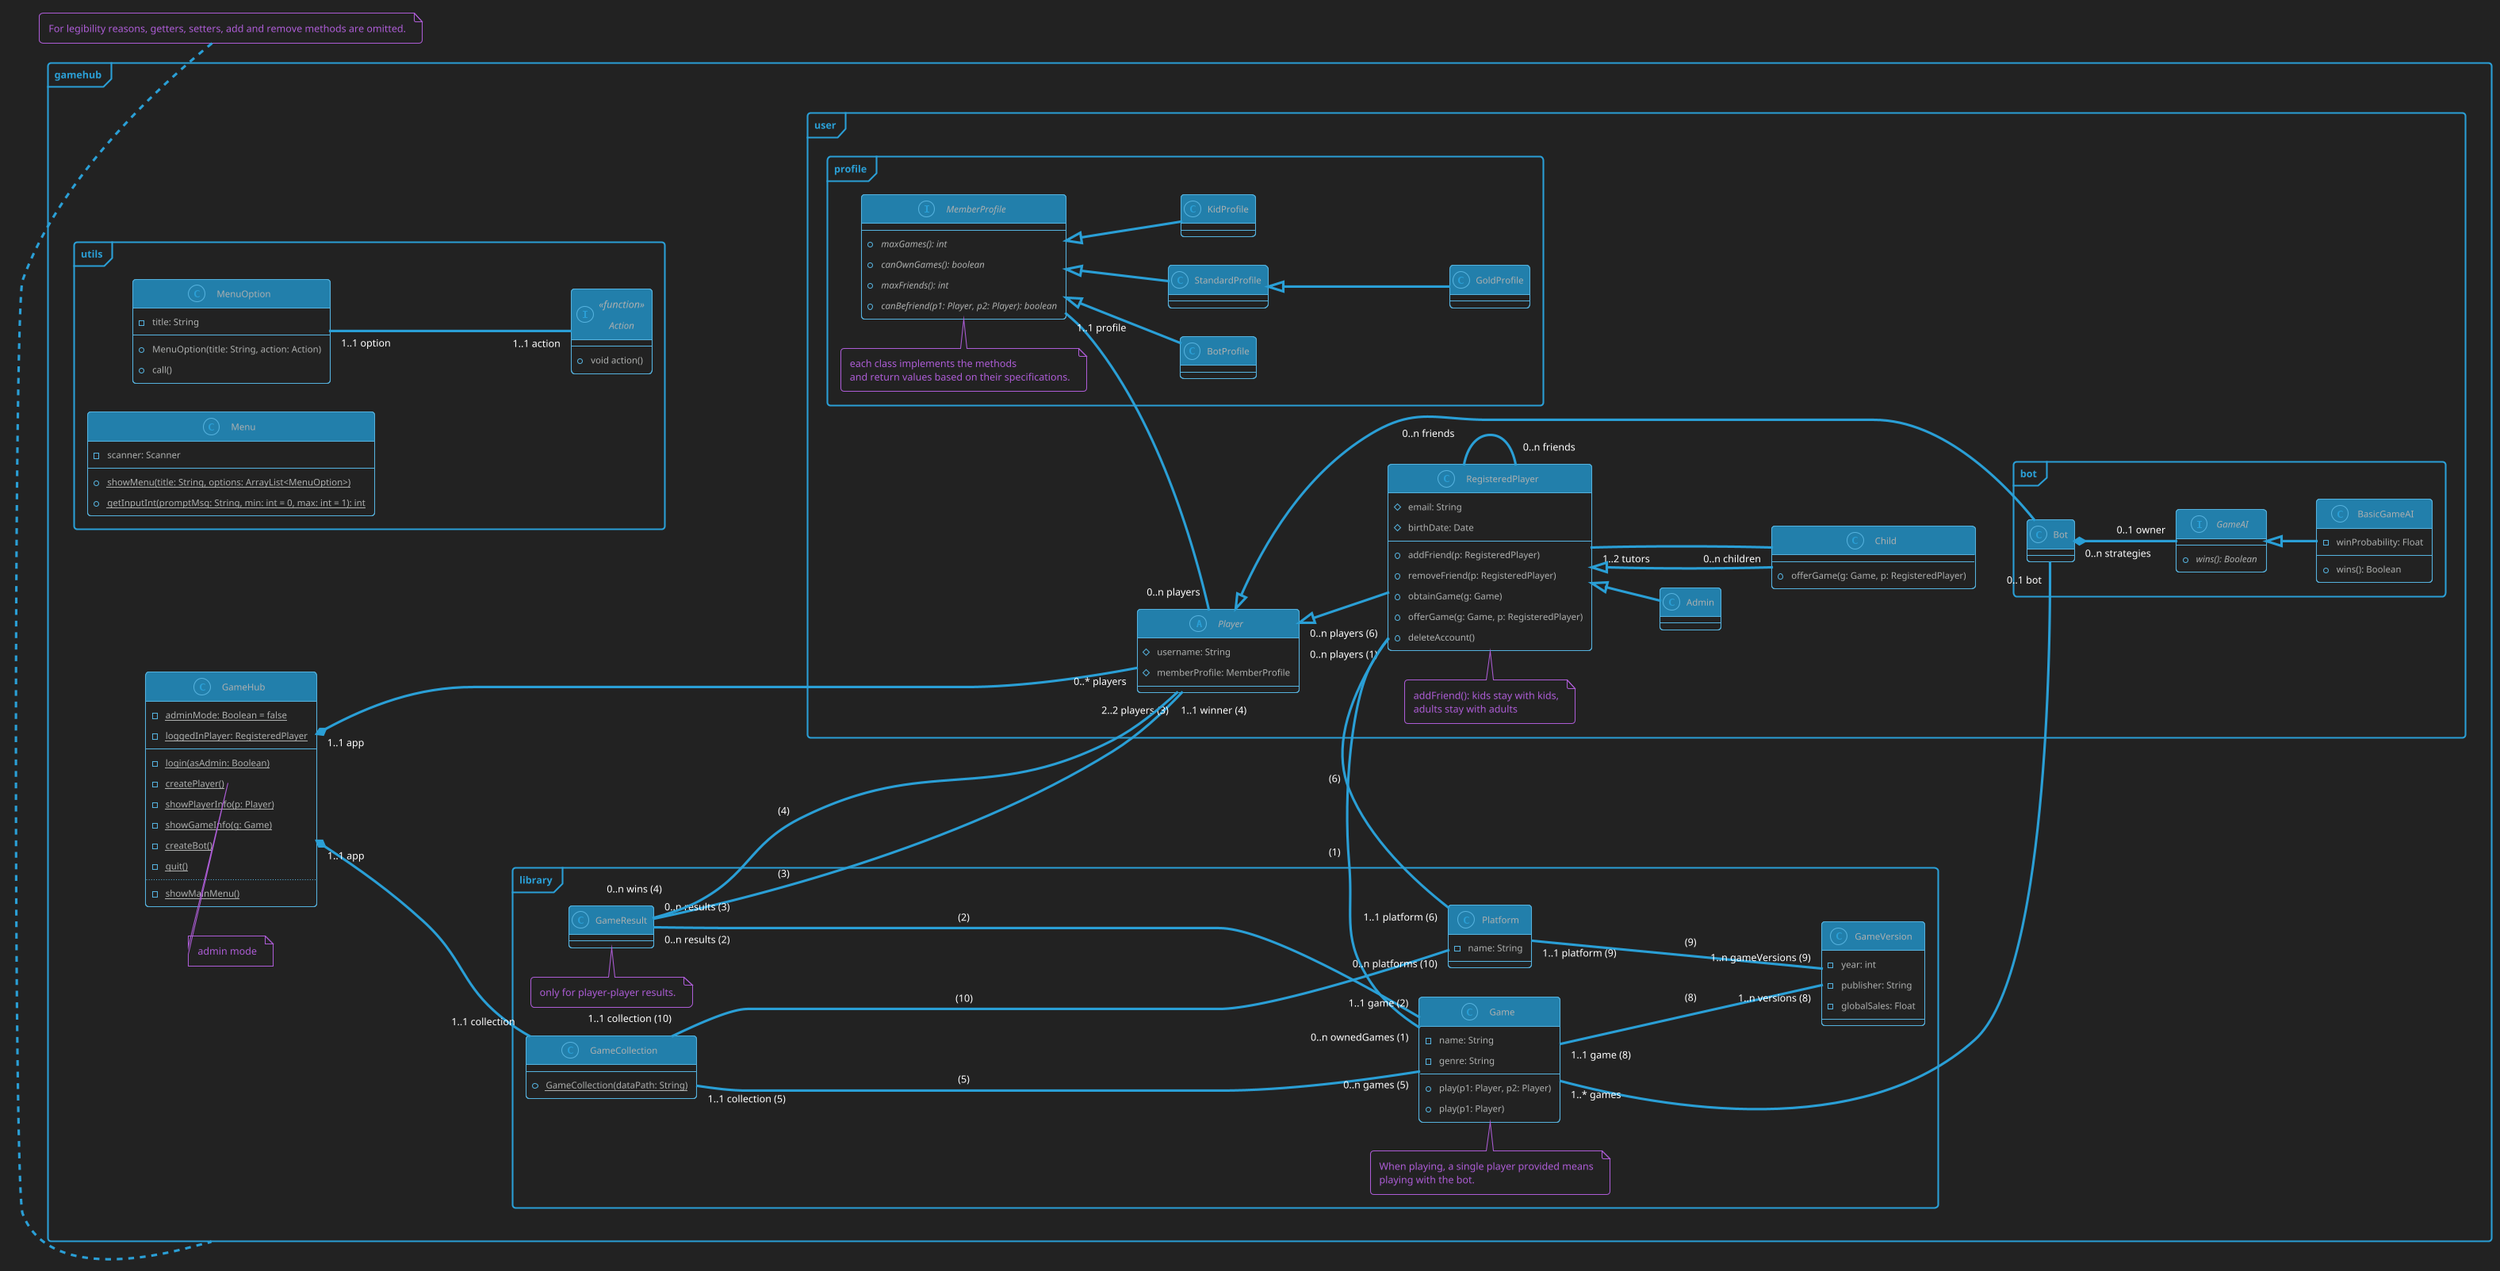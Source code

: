 @startuml architecture_draft

!theme cyborg-outline
skinparam BackgroundColor #222222
'skinparam groupInheritance 2
skinparam PackageStyle frame
'skinparam linetype ortho
left to right direction





package gamehub {

    class GameHub {
        - {static} adminMode: Boolean = false
        - {static} loggedInPlayer: RegisteredPlayer
        --
        - {static} login(asAdmin: Boolean)
        - {static} createPlayer()
        - {static} showPlayerInfo(p: Player)
        - {static} showGameInfo(g: Game)
        - {static} createBot()
        - {static} quit()
        ..
        - {static} showMainMenu()
    }
    note left of GameHub::createPlayer
        admin mode
    end note





    package utils {
        interface Action <<function>> {
            + void action()
        }

        class MenuOption {
            - title: String
            --
            + MenuOption(title: String, action: Action)
            + call()
        }
        MenuOption "1..1 option" --- "1..1 action" Action

        class Menu {
            - scanner: Scanner
            --
            + {static} showMenu(title: String, options: ArrayList<MenuOption>)
            + {static} getInputInt(promptMsg: String, min: int = 0, max: int = 1): int
        }
    }





    package user {

        package profile {
            interface MemberProfile {
                + {abstract} maxGames(): int
                + {abstract} canOwnGames(): boolean
                + {abstract} maxFriends(): int
                + {abstract} canBefriend(p1: Player, p2: Player): boolean
            }

            note top of MemberProfile
                each class implements the methods
                and return values based on their specifications.
            end note

            class StandardProfile {}
            MemberProfile <|-down- StandardProfile 
            class GoldProfile {}
            StandardProfile <|-down- GoldProfile 
            class KidProfile {}
            MemberProfile <|-down- KidProfile 
            class BotProfile {}
            MemberProfile <|-down- BotProfile 
        }





        abstract class Player {
            # username: String
            # memberProfile: MemberProfile
        }
        GameHub "1..1 app" *-- "0..* players" Player
        MemberProfile "1..1 profile" -- "0..n players" Player





        class RegisteredPlayer {
            # email: String
            # birthDate: Date
            --
            + addFriend(p: RegisteredPlayer)
            + removeFriend(p: RegisteredPlayer)
            + obtainGame(g: Game)
            + offerGame(g: Game, p: RegisteredPlayer)
            + deleteAccount()
        }
        Player <|-down- RegisteredPlayer
        RegisteredPlayer "0..n friends \n" -- "0..n friends" RegisteredPlayer

        note top of RegisteredPlayer
            addFriend(): kids stay with kids,
            adults stay with adults
        end note





        class Child {
            + offerGame(g: Game, p: RegisteredPlayer)
        }
        Child "0..n children" --- "1..2 tutors" RegisteredPlayer

        note right of Child::tutors
            min 1 and max 2.
        end note

        RegisteredPlayer <|-down- Child





        class Admin {}
        RegisteredPlayer <|-- Admin





        package bot {
            class Bot {}
            Player <|-down---- Bot





            interface GameAI {
                + {abstract} wins(): Boolean
            }
            Bot "0..n strategies" *--- "0..1 owner" GameAI

            class BasicGameAI {
                - winProbability: Float
                --
                + wins(): Boolean
            }
            GameAI <|-down- BasicGameAI
        }
    }





    package library {
        class Game {
            - name: String
            - genre: String
            --
            + play(p1: Player, p2: Player)
            + play(p1: Player)
        }
        note top of Game
            When playing, a single player provided means
            playing with the bot.
        end note
        RegisteredPlayer "0..n players (1)" ----- "0..n ownedGames (1)" Game: (1)
        Game "1..* games" -- "0..1 bot" Bot





        class GameVersion {
            - year: int
            - publisher: String
            - globalSales: Float
        }
        Game "1..1 game (8)" --- "1..n versions (8)" GameVersion: (8)
        Platform "1..1 platform (9)" --- "1..n gameVersions (9)" GameVersion: (9)




        class GameResult {}
        GameResult "0..n results (2)" ----- "1..1 game (2)" Game: (2)
        GameResult "0..n results (3)" ---- "2..2 players (3)" Player: (3)
        GameResult "0..n wins (4)" ---- "1..1 winner (4)" Player: (4)
        note top of GameResult
            only for player-player results.
        end note





        class GameCollection {
            --
            + {static} GameCollection(dataPath: String)
        }
        GameCollection "1..1 collection (5)" ----- "0..n games (5)" Game: (5)
        GameCollection "1..1 collection (10)" ----- "0..n platforms (10)" Platform: (10)
        GameHub "1..1 app" *--- "1..1 collection" GameCollection





        class Platform {
            - name: String
        }
        Platform "1..1 platform (6)" ----- "0..n players (6)" RegisteredPlayer: (6)
    }

}

note top of gamehub
    For legibility reasons, getters, setters, add and remove methods are omitted.
end note

@enduml